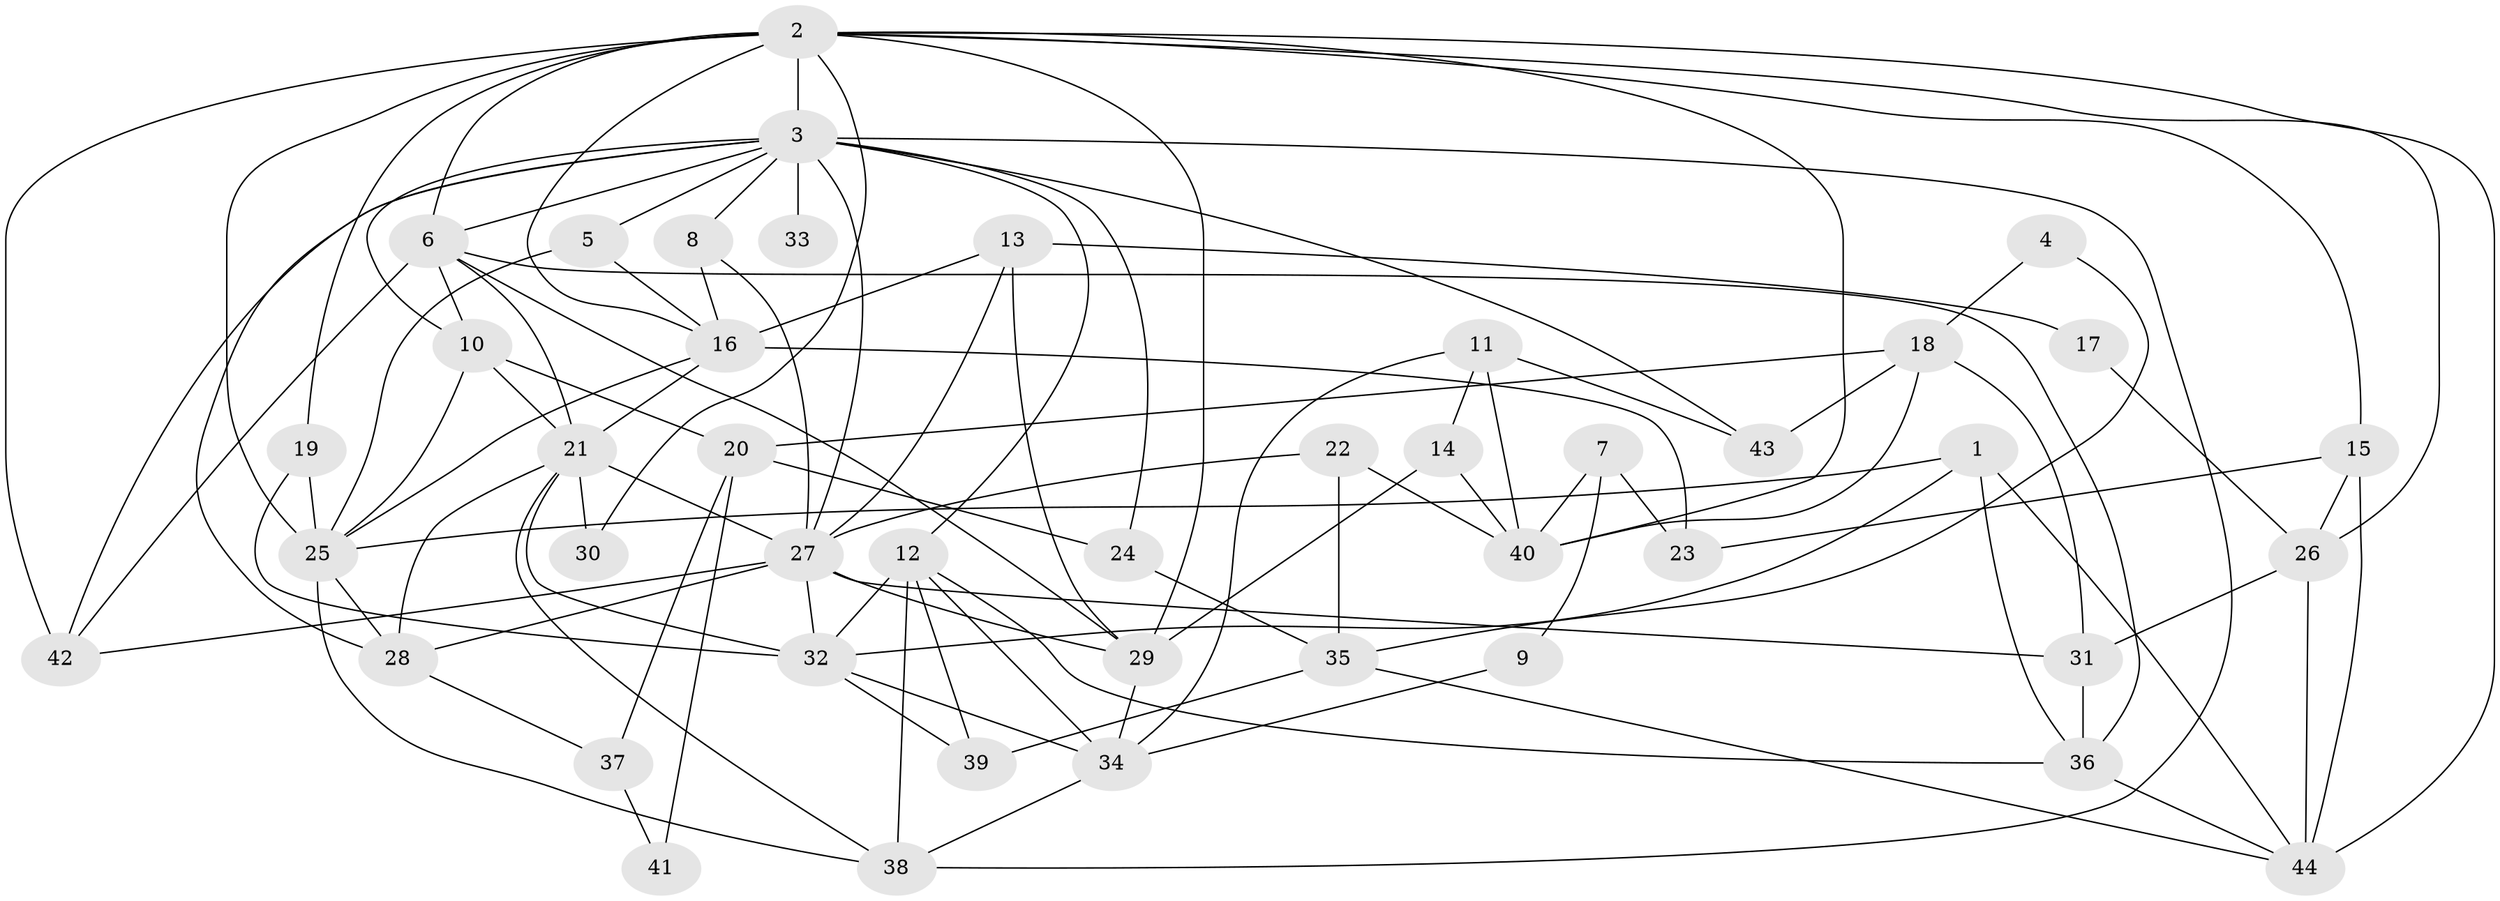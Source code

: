 // original degree distribution, {4: 0.21428571428571427, 2: 0.14285714285714285, 6: 0.08571428571428572, 3: 0.3, 5: 0.18571428571428572, 7: 0.05714285714285714, 8: 0.014285714285714285}
// Generated by graph-tools (version 1.1) at 2025/51/03/04/25 22:51:00]
// undirected, 44 vertices, 105 edges
graph export_dot {
  node [color=gray90,style=filled];
  1;
  2;
  3;
  4;
  5;
  6;
  7;
  8;
  9;
  10;
  11;
  12;
  13;
  14;
  15;
  16;
  17;
  18;
  19;
  20;
  21;
  22;
  23;
  24;
  25;
  26;
  27;
  28;
  29;
  30;
  31;
  32;
  33;
  34;
  35;
  36;
  37;
  38;
  39;
  40;
  41;
  42;
  43;
  44;
  1 -- 25 [weight=1.0];
  1 -- 32 [weight=1.0];
  1 -- 36 [weight=1.0];
  1 -- 44 [weight=1.0];
  2 -- 3 [weight=2.0];
  2 -- 6 [weight=1.0];
  2 -- 15 [weight=1.0];
  2 -- 16 [weight=1.0];
  2 -- 19 [weight=1.0];
  2 -- 25 [weight=1.0];
  2 -- 26 [weight=1.0];
  2 -- 29 [weight=2.0];
  2 -- 30 [weight=1.0];
  2 -- 40 [weight=1.0];
  2 -- 42 [weight=2.0];
  2 -- 44 [weight=1.0];
  3 -- 5 [weight=1.0];
  3 -- 6 [weight=1.0];
  3 -- 8 [weight=1.0];
  3 -- 10 [weight=1.0];
  3 -- 12 [weight=2.0];
  3 -- 24 [weight=1.0];
  3 -- 27 [weight=1.0];
  3 -- 28 [weight=1.0];
  3 -- 33 [weight=2.0];
  3 -- 38 [weight=1.0];
  3 -- 42 [weight=1.0];
  3 -- 43 [weight=1.0];
  4 -- 18 [weight=1.0];
  4 -- 35 [weight=1.0];
  5 -- 16 [weight=1.0];
  5 -- 25 [weight=1.0];
  6 -- 10 [weight=1.0];
  6 -- 21 [weight=1.0];
  6 -- 29 [weight=1.0];
  6 -- 36 [weight=1.0];
  6 -- 42 [weight=1.0];
  7 -- 9 [weight=1.0];
  7 -- 23 [weight=1.0];
  7 -- 40 [weight=1.0];
  8 -- 16 [weight=1.0];
  8 -- 27 [weight=1.0];
  9 -- 34 [weight=1.0];
  10 -- 20 [weight=1.0];
  10 -- 21 [weight=1.0];
  10 -- 25 [weight=1.0];
  11 -- 14 [weight=1.0];
  11 -- 34 [weight=1.0];
  11 -- 40 [weight=1.0];
  11 -- 43 [weight=1.0];
  12 -- 32 [weight=1.0];
  12 -- 34 [weight=1.0];
  12 -- 36 [weight=1.0];
  12 -- 38 [weight=1.0];
  12 -- 39 [weight=1.0];
  13 -- 16 [weight=1.0];
  13 -- 17 [weight=1.0];
  13 -- 27 [weight=1.0];
  13 -- 29 [weight=1.0];
  14 -- 29 [weight=1.0];
  14 -- 40 [weight=1.0];
  15 -- 23 [weight=1.0];
  15 -- 26 [weight=1.0];
  15 -- 44 [weight=1.0];
  16 -- 21 [weight=1.0];
  16 -- 23 [weight=1.0];
  16 -- 25 [weight=1.0];
  17 -- 26 [weight=1.0];
  18 -- 20 [weight=1.0];
  18 -- 31 [weight=1.0];
  18 -- 40 [weight=1.0];
  18 -- 43 [weight=1.0];
  19 -- 25 [weight=1.0];
  19 -- 32 [weight=1.0];
  20 -- 24 [weight=1.0];
  20 -- 37 [weight=1.0];
  20 -- 41 [weight=1.0];
  21 -- 27 [weight=1.0];
  21 -- 28 [weight=1.0];
  21 -- 30 [weight=1.0];
  21 -- 32 [weight=1.0];
  21 -- 38 [weight=1.0];
  22 -- 27 [weight=1.0];
  22 -- 35 [weight=1.0];
  22 -- 40 [weight=1.0];
  24 -- 35 [weight=1.0];
  25 -- 28 [weight=1.0];
  25 -- 38 [weight=1.0];
  26 -- 31 [weight=1.0];
  26 -- 44 [weight=1.0];
  27 -- 28 [weight=1.0];
  27 -- 29 [weight=1.0];
  27 -- 31 [weight=1.0];
  27 -- 32 [weight=1.0];
  27 -- 42 [weight=1.0];
  28 -- 37 [weight=1.0];
  29 -- 34 [weight=1.0];
  31 -- 36 [weight=1.0];
  32 -- 34 [weight=1.0];
  32 -- 39 [weight=1.0];
  34 -- 38 [weight=1.0];
  35 -- 39 [weight=1.0];
  35 -- 44 [weight=1.0];
  36 -- 44 [weight=1.0];
  37 -- 41 [weight=1.0];
}
